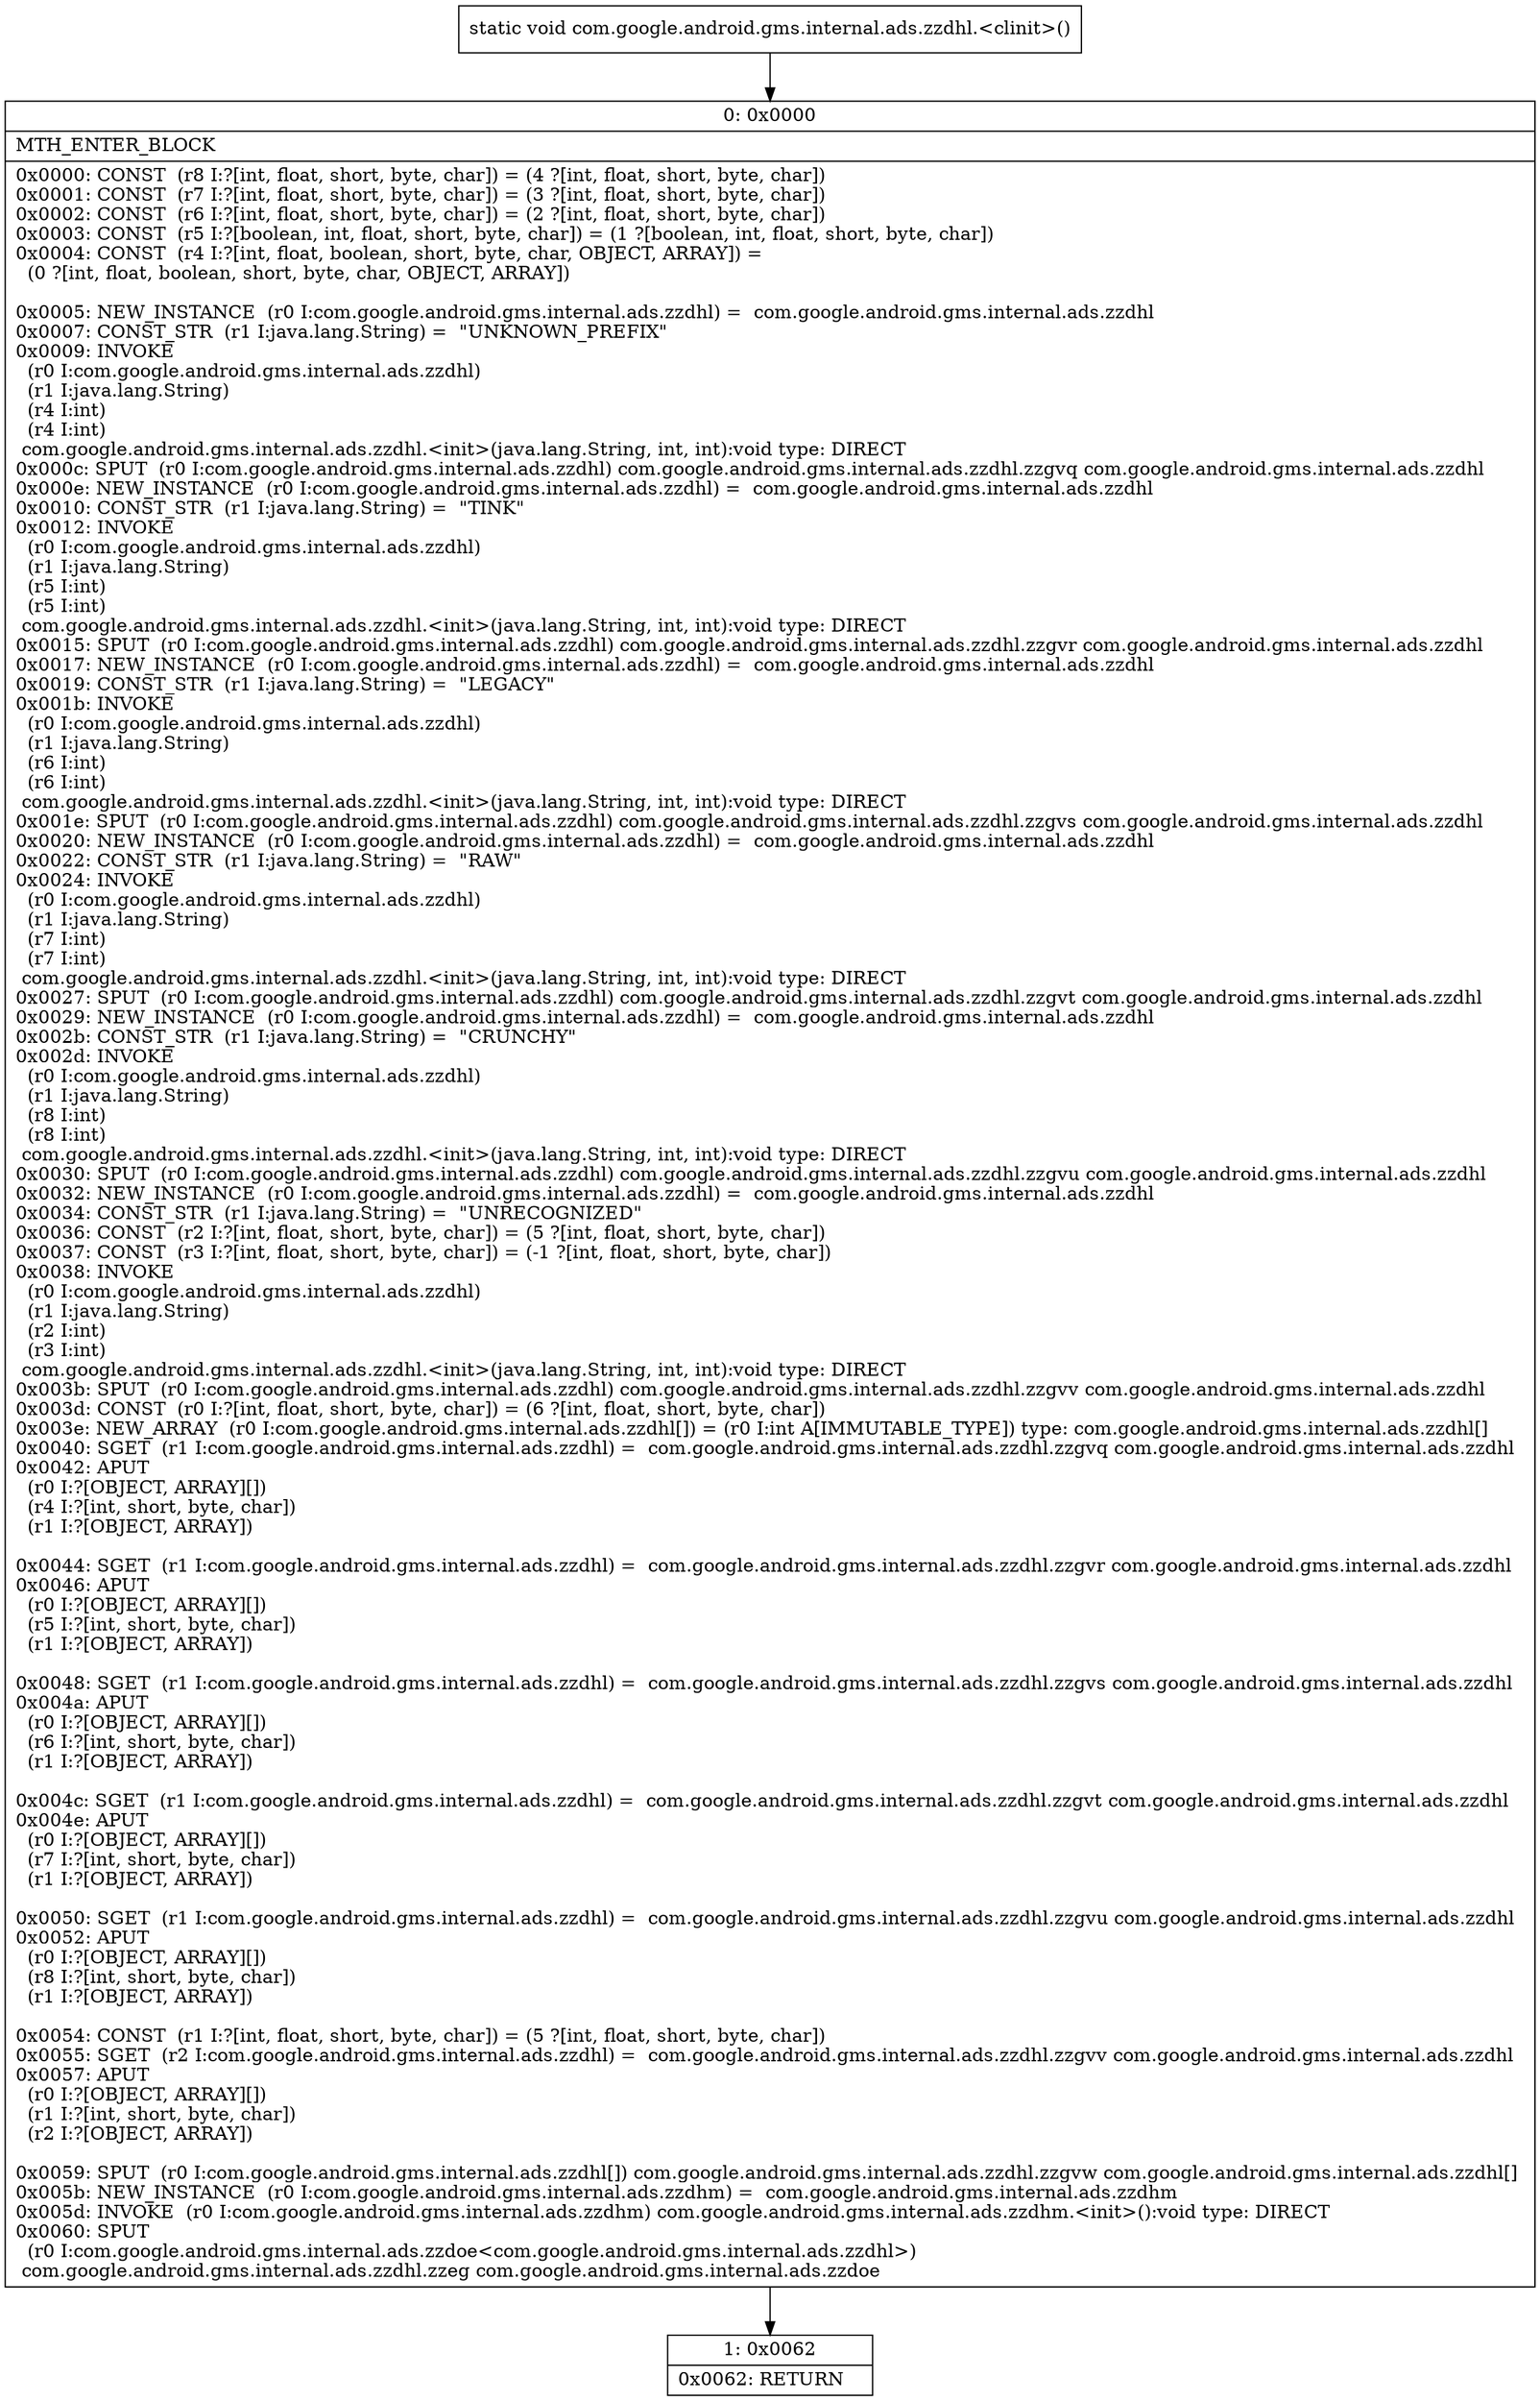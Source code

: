 digraph "CFG forcom.google.android.gms.internal.ads.zzdhl.\<clinit\>()V" {
Node_0 [shape=record,label="{0\:\ 0x0000|MTH_ENTER_BLOCK\l|0x0000: CONST  (r8 I:?[int, float, short, byte, char]) = (4 ?[int, float, short, byte, char]) \l0x0001: CONST  (r7 I:?[int, float, short, byte, char]) = (3 ?[int, float, short, byte, char]) \l0x0002: CONST  (r6 I:?[int, float, short, byte, char]) = (2 ?[int, float, short, byte, char]) \l0x0003: CONST  (r5 I:?[boolean, int, float, short, byte, char]) = (1 ?[boolean, int, float, short, byte, char]) \l0x0004: CONST  (r4 I:?[int, float, boolean, short, byte, char, OBJECT, ARRAY]) = \l  (0 ?[int, float, boolean, short, byte, char, OBJECT, ARRAY])\l \l0x0005: NEW_INSTANCE  (r0 I:com.google.android.gms.internal.ads.zzdhl) =  com.google.android.gms.internal.ads.zzdhl \l0x0007: CONST_STR  (r1 I:java.lang.String) =  \"UNKNOWN_PREFIX\" \l0x0009: INVOKE  \l  (r0 I:com.google.android.gms.internal.ads.zzdhl)\l  (r1 I:java.lang.String)\l  (r4 I:int)\l  (r4 I:int)\l com.google.android.gms.internal.ads.zzdhl.\<init\>(java.lang.String, int, int):void type: DIRECT \l0x000c: SPUT  (r0 I:com.google.android.gms.internal.ads.zzdhl) com.google.android.gms.internal.ads.zzdhl.zzgvq com.google.android.gms.internal.ads.zzdhl \l0x000e: NEW_INSTANCE  (r0 I:com.google.android.gms.internal.ads.zzdhl) =  com.google.android.gms.internal.ads.zzdhl \l0x0010: CONST_STR  (r1 I:java.lang.String) =  \"TINK\" \l0x0012: INVOKE  \l  (r0 I:com.google.android.gms.internal.ads.zzdhl)\l  (r1 I:java.lang.String)\l  (r5 I:int)\l  (r5 I:int)\l com.google.android.gms.internal.ads.zzdhl.\<init\>(java.lang.String, int, int):void type: DIRECT \l0x0015: SPUT  (r0 I:com.google.android.gms.internal.ads.zzdhl) com.google.android.gms.internal.ads.zzdhl.zzgvr com.google.android.gms.internal.ads.zzdhl \l0x0017: NEW_INSTANCE  (r0 I:com.google.android.gms.internal.ads.zzdhl) =  com.google.android.gms.internal.ads.zzdhl \l0x0019: CONST_STR  (r1 I:java.lang.String) =  \"LEGACY\" \l0x001b: INVOKE  \l  (r0 I:com.google.android.gms.internal.ads.zzdhl)\l  (r1 I:java.lang.String)\l  (r6 I:int)\l  (r6 I:int)\l com.google.android.gms.internal.ads.zzdhl.\<init\>(java.lang.String, int, int):void type: DIRECT \l0x001e: SPUT  (r0 I:com.google.android.gms.internal.ads.zzdhl) com.google.android.gms.internal.ads.zzdhl.zzgvs com.google.android.gms.internal.ads.zzdhl \l0x0020: NEW_INSTANCE  (r0 I:com.google.android.gms.internal.ads.zzdhl) =  com.google.android.gms.internal.ads.zzdhl \l0x0022: CONST_STR  (r1 I:java.lang.String) =  \"RAW\" \l0x0024: INVOKE  \l  (r0 I:com.google.android.gms.internal.ads.zzdhl)\l  (r1 I:java.lang.String)\l  (r7 I:int)\l  (r7 I:int)\l com.google.android.gms.internal.ads.zzdhl.\<init\>(java.lang.String, int, int):void type: DIRECT \l0x0027: SPUT  (r0 I:com.google.android.gms.internal.ads.zzdhl) com.google.android.gms.internal.ads.zzdhl.zzgvt com.google.android.gms.internal.ads.zzdhl \l0x0029: NEW_INSTANCE  (r0 I:com.google.android.gms.internal.ads.zzdhl) =  com.google.android.gms.internal.ads.zzdhl \l0x002b: CONST_STR  (r1 I:java.lang.String) =  \"CRUNCHY\" \l0x002d: INVOKE  \l  (r0 I:com.google.android.gms.internal.ads.zzdhl)\l  (r1 I:java.lang.String)\l  (r8 I:int)\l  (r8 I:int)\l com.google.android.gms.internal.ads.zzdhl.\<init\>(java.lang.String, int, int):void type: DIRECT \l0x0030: SPUT  (r0 I:com.google.android.gms.internal.ads.zzdhl) com.google.android.gms.internal.ads.zzdhl.zzgvu com.google.android.gms.internal.ads.zzdhl \l0x0032: NEW_INSTANCE  (r0 I:com.google.android.gms.internal.ads.zzdhl) =  com.google.android.gms.internal.ads.zzdhl \l0x0034: CONST_STR  (r1 I:java.lang.String) =  \"UNRECOGNIZED\" \l0x0036: CONST  (r2 I:?[int, float, short, byte, char]) = (5 ?[int, float, short, byte, char]) \l0x0037: CONST  (r3 I:?[int, float, short, byte, char]) = (\-1 ?[int, float, short, byte, char]) \l0x0038: INVOKE  \l  (r0 I:com.google.android.gms.internal.ads.zzdhl)\l  (r1 I:java.lang.String)\l  (r2 I:int)\l  (r3 I:int)\l com.google.android.gms.internal.ads.zzdhl.\<init\>(java.lang.String, int, int):void type: DIRECT \l0x003b: SPUT  (r0 I:com.google.android.gms.internal.ads.zzdhl) com.google.android.gms.internal.ads.zzdhl.zzgvv com.google.android.gms.internal.ads.zzdhl \l0x003d: CONST  (r0 I:?[int, float, short, byte, char]) = (6 ?[int, float, short, byte, char]) \l0x003e: NEW_ARRAY  (r0 I:com.google.android.gms.internal.ads.zzdhl[]) = (r0 I:int A[IMMUTABLE_TYPE]) type: com.google.android.gms.internal.ads.zzdhl[] \l0x0040: SGET  (r1 I:com.google.android.gms.internal.ads.zzdhl) =  com.google.android.gms.internal.ads.zzdhl.zzgvq com.google.android.gms.internal.ads.zzdhl \l0x0042: APUT  \l  (r0 I:?[OBJECT, ARRAY][])\l  (r4 I:?[int, short, byte, char])\l  (r1 I:?[OBJECT, ARRAY])\l \l0x0044: SGET  (r1 I:com.google.android.gms.internal.ads.zzdhl) =  com.google.android.gms.internal.ads.zzdhl.zzgvr com.google.android.gms.internal.ads.zzdhl \l0x0046: APUT  \l  (r0 I:?[OBJECT, ARRAY][])\l  (r5 I:?[int, short, byte, char])\l  (r1 I:?[OBJECT, ARRAY])\l \l0x0048: SGET  (r1 I:com.google.android.gms.internal.ads.zzdhl) =  com.google.android.gms.internal.ads.zzdhl.zzgvs com.google.android.gms.internal.ads.zzdhl \l0x004a: APUT  \l  (r0 I:?[OBJECT, ARRAY][])\l  (r6 I:?[int, short, byte, char])\l  (r1 I:?[OBJECT, ARRAY])\l \l0x004c: SGET  (r1 I:com.google.android.gms.internal.ads.zzdhl) =  com.google.android.gms.internal.ads.zzdhl.zzgvt com.google.android.gms.internal.ads.zzdhl \l0x004e: APUT  \l  (r0 I:?[OBJECT, ARRAY][])\l  (r7 I:?[int, short, byte, char])\l  (r1 I:?[OBJECT, ARRAY])\l \l0x0050: SGET  (r1 I:com.google.android.gms.internal.ads.zzdhl) =  com.google.android.gms.internal.ads.zzdhl.zzgvu com.google.android.gms.internal.ads.zzdhl \l0x0052: APUT  \l  (r0 I:?[OBJECT, ARRAY][])\l  (r8 I:?[int, short, byte, char])\l  (r1 I:?[OBJECT, ARRAY])\l \l0x0054: CONST  (r1 I:?[int, float, short, byte, char]) = (5 ?[int, float, short, byte, char]) \l0x0055: SGET  (r2 I:com.google.android.gms.internal.ads.zzdhl) =  com.google.android.gms.internal.ads.zzdhl.zzgvv com.google.android.gms.internal.ads.zzdhl \l0x0057: APUT  \l  (r0 I:?[OBJECT, ARRAY][])\l  (r1 I:?[int, short, byte, char])\l  (r2 I:?[OBJECT, ARRAY])\l \l0x0059: SPUT  (r0 I:com.google.android.gms.internal.ads.zzdhl[]) com.google.android.gms.internal.ads.zzdhl.zzgvw com.google.android.gms.internal.ads.zzdhl[] \l0x005b: NEW_INSTANCE  (r0 I:com.google.android.gms.internal.ads.zzdhm) =  com.google.android.gms.internal.ads.zzdhm \l0x005d: INVOKE  (r0 I:com.google.android.gms.internal.ads.zzdhm) com.google.android.gms.internal.ads.zzdhm.\<init\>():void type: DIRECT \l0x0060: SPUT  \l  (r0 I:com.google.android.gms.internal.ads.zzdoe\<com.google.android.gms.internal.ads.zzdhl\>)\l com.google.android.gms.internal.ads.zzdhl.zzeg com.google.android.gms.internal.ads.zzdoe \l}"];
Node_1 [shape=record,label="{1\:\ 0x0062|0x0062: RETURN   \l}"];
MethodNode[shape=record,label="{static void com.google.android.gms.internal.ads.zzdhl.\<clinit\>() }"];
MethodNode -> Node_0;
Node_0 -> Node_1;
}

